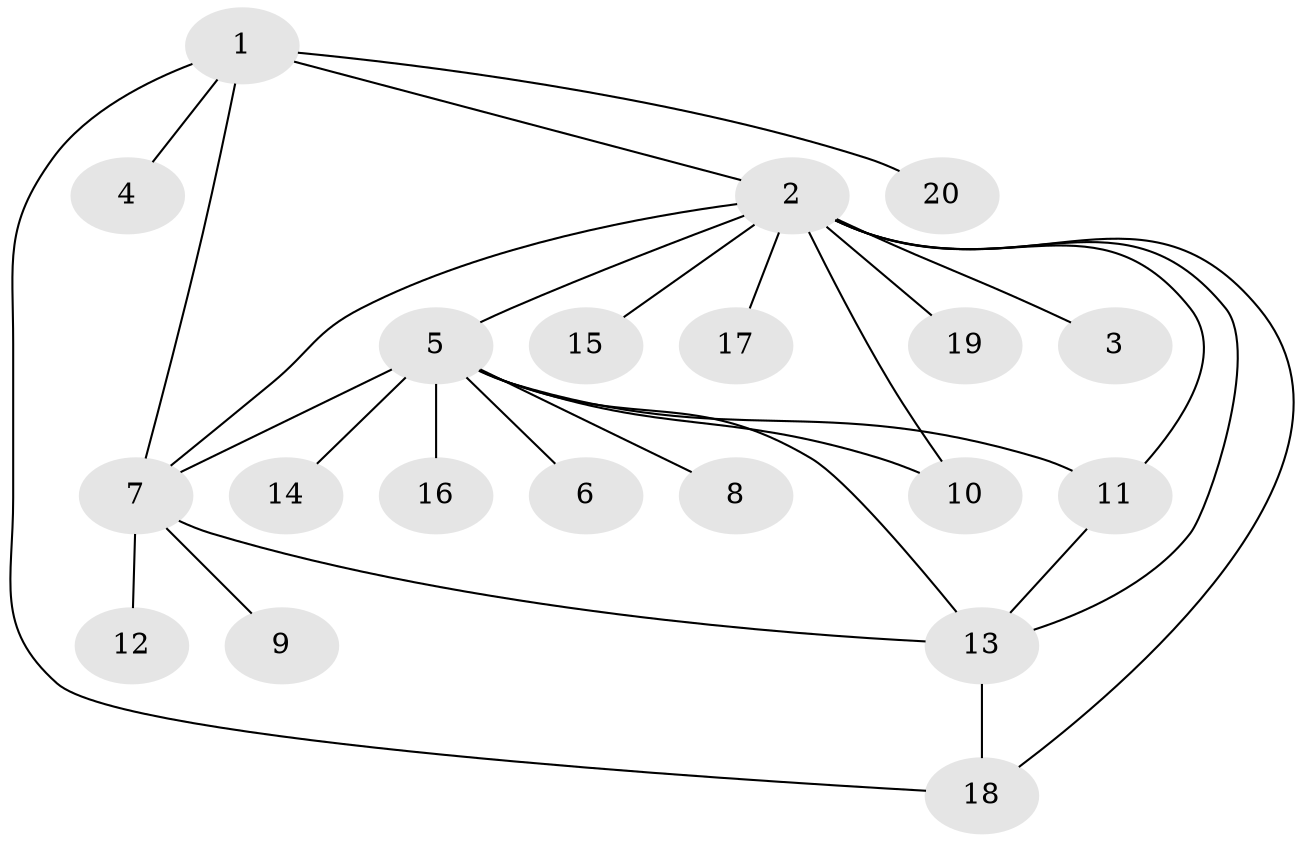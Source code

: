 // Generated by graph-tools (version 1.1) at 2025/46/02/15/25 05:46:28]
// undirected, 20 vertices, 28 edges
graph export_dot {
graph [start="1"]
  node [color=gray90,style=filled];
  1;
  2;
  3;
  4;
  5;
  6;
  7;
  8;
  9;
  10;
  11;
  12;
  13;
  14;
  15;
  16;
  17;
  18;
  19;
  20;
  1 -- 2;
  1 -- 4;
  1 -- 7;
  1 -- 18;
  1 -- 20;
  2 -- 3;
  2 -- 5;
  2 -- 7;
  2 -- 10;
  2 -- 11;
  2 -- 13;
  2 -- 15;
  2 -- 17;
  2 -- 18;
  2 -- 19;
  5 -- 6;
  5 -- 7;
  5 -- 8;
  5 -- 10;
  5 -- 11;
  5 -- 13;
  5 -- 14;
  5 -- 16;
  7 -- 9;
  7 -- 12;
  7 -- 13;
  11 -- 13;
  13 -- 18;
}
